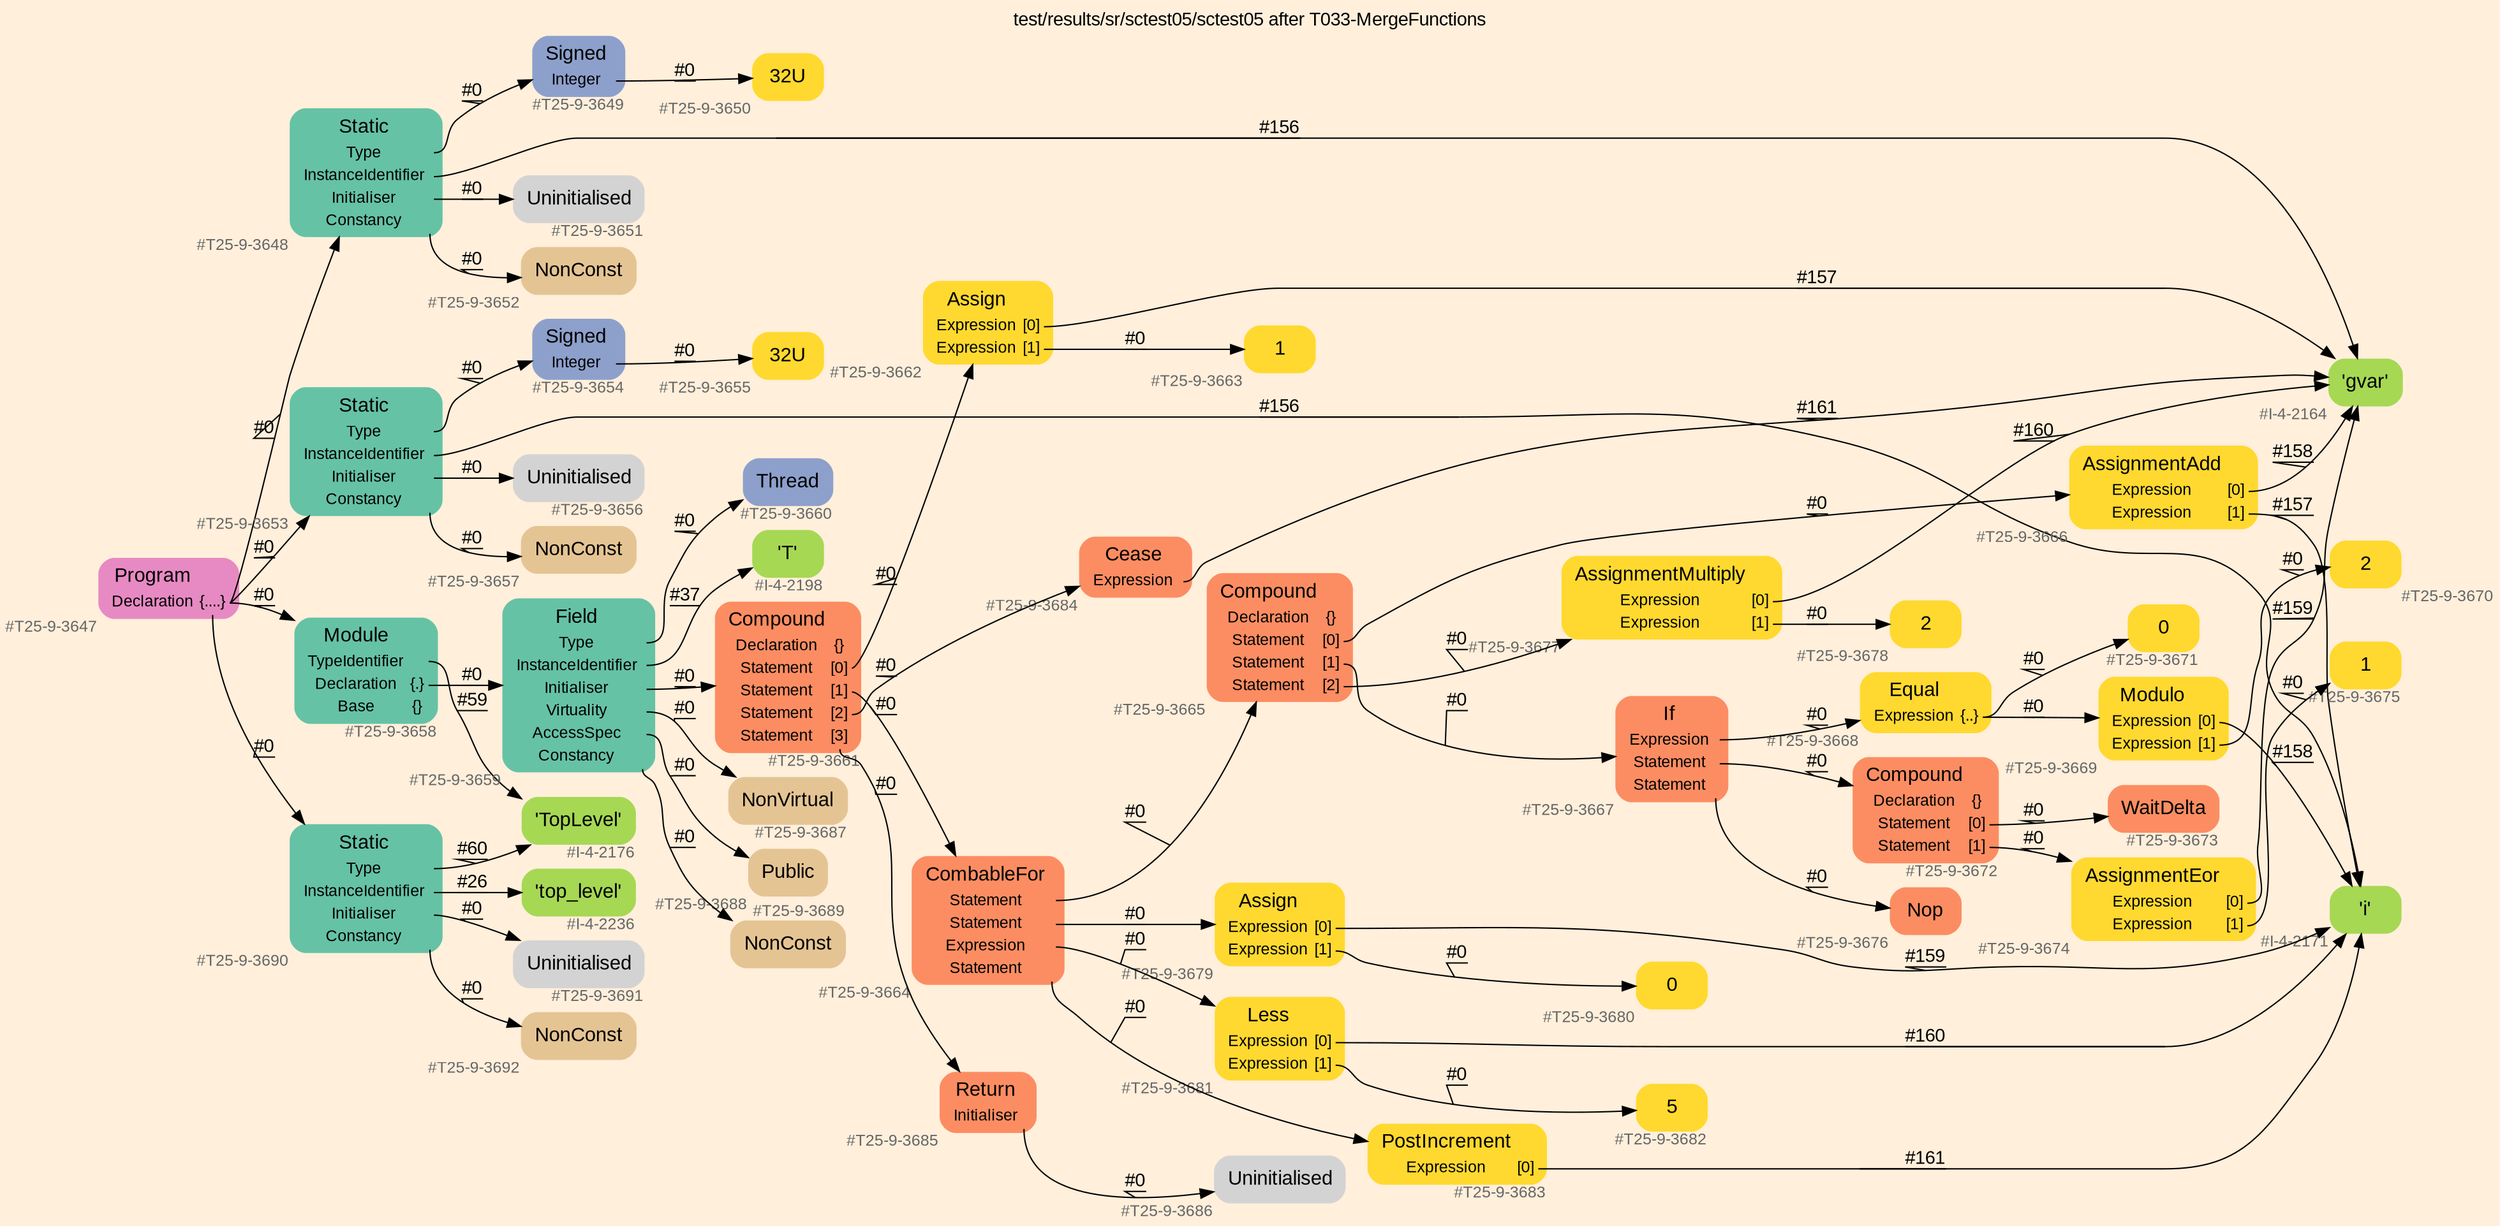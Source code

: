 digraph "test/results/sr/sctest05/sctest05 after T033-MergeFunctions" {
label = "test/results/sr/sctest05/sctest05 after T033-MergeFunctions"
labelloc = t
graph [
    rankdir = "LR"
    ranksep = 0.3
    bgcolor = antiquewhite1
    color = black
    fontcolor = black
    fontname = "Arial"
];
node [
    fontname = "Arial"
];
edge [
    fontname = "Arial"
];

// -------------------- node figure --------------------
// -------- block #T25-9-3647 ----------
"#T25-9-3647" [
    fillcolor = "/set28/4"
    xlabel = "#T25-9-3647"
    fontsize = "12"
    fontcolor = grey40
    shape = "plaintext"
    label = <<TABLE BORDER="0" CELLBORDER="0" CELLSPACING="0">
     <TR><TD><FONT COLOR="black" POINT-SIZE="15">Program</FONT></TD></TR>
     <TR><TD><FONT COLOR="black" POINT-SIZE="12">Declaration</FONT></TD><TD PORT="port0"><FONT COLOR="black" POINT-SIZE="12">{....}</FONT></TD></TR>
    </TABLE>>
    style = "rounded,filled"
];

// -------- block #T25-9-3648 ----------
"#T25-9-3648" [
    fillcolor = "/set28/1"
    xlabel = "#T25-9-3648"
    fontsize = "12"
    fontcolor = grey40
    shape = "plaintext"
    label = <<TABLE BORDER="0" CELLBORDER="0" CELLSPACING="0">
     <TR><TD><FONT COLOR="black" POINT-SIZE="15">Static</FONT></TD></TR>
     <TR><TD><FONT COLOR="black" POINT-SIZE="12">Type</FONT></TD><TD PORT="port0"></TD></TR>
     <TR><TD><FONT COLOR="black" POINT-SIZE="12">InstanceIdentifier</FONT></TD><TD PORT="port1"></TD></TR>
     <TR><TD><FONT COLOR="black" POINT-SIZE="12">Initialiser</FONT></TD><TD PORT="port2"></TD></TR>
     <TR><TD><FONT COLOR="black" POINT-SIZE="12">Constancy</FONT></TD><TD PORT="port3"></TD></TR>
    </TABLE>>
    style = "rounded,filled"
];

// -------- block #T25-9-3649 ----------
"#T25-9-3649" [
    fillcolor = "/set28/3"
    xlabel = "#T25-9-3649"
    fontsize = "12"
    fontcolor = grey40
    shape = "plaintext"
    label = <<TABLE BORDER="0" CELLBORDER="0" CELLSPACING="0">
     <TR><TD><FONT COLOR="black" POINT-SIZE="15">Signed</FONT></TD></TR>
     <TR><TD><FONT COLOR="black" POINT-SIZE="12">Integer</FONT></TD><TD PORT="port0"></TD></TR>
    </TABLE>>
    style = "rounded,filled"
];

// -------- block #T25-9-3650 ----------
"#T25-9-3650" [
    fillcolor = "/set28/6"
    xlabel = "#T25-9-3650"
    fontsize = "12"
    fontcolor = grey40
    shape = "plaintext"
    label = <<TABLE BORDER="0" CELLBORDER="0" CELLSPACING="0">
     <TR><TD><FONT COLOR="black" POINT-SIZE="15">32U</FONT></TD></TR>
    </TABLE>>
    style = "rounded,filled"
];

// -------- block #I-4-2164 ----------
"#I-4-2164" [
    fillcolor = "/set28/5"
    xlabel = "#I-4-2164"
    fontsize = "12"
    fontcolor = grey40
    shape = "plaintext"
    label = <<TABLE BORDER="0" CELLBORDER="0" CELLSPACING="0">
     <TR><TD><FONT COLOR="black" POINT-SIZE="15">'gvar'</FONT></TD></TR>
    </TABLE>>
    style = "rounded,filled"
];

// -------- block #T25-9-3651 ----------
"#T25-9-3651" [
    xlabel = "#T25-9-3651"
    fontsize = "12"
    fontcolor = grey40
    shape = "plaintext"
    label = <<TABLE BORDER="0" CELLBORDER="0" CELLSPACING="0">
     <TR><TD><FONT COLOR="black" POINT-SIZE="15">Uninitialised</FONT></TD></TR>
    </TABLE>>
    style = "rounded,filled"
];

// -------- block #T25-9-3652 ----------
"#T25-9-3652" [
    fillcolor = "/set28/7"
    xlabel = "#T25-9-3652"
    fontsize = "12"
    fontcolor = grey40
    shape = "plaintext"
    label = <<TABLE BORDER="0" CELLBORDER="0" CELLSPACING="0">
     <TR><TD><FONT COLOR="black" POINT-SIZE="15">NonConst</FONT></TD></TR>
    </TABLE>>
    style = "rounded,filled"
];

// -------- block #T25-9-3653 ----------
"#T25-9-3653" [
    fillcolor = "/set28/1"
    xlabel = "#T25-9-3653"
    fontsize = "12"
    fontcolor = grey40
    shape = "plaintext"
    label = <<TABLE BORDER="0" CELLBORDER="0" CELLSPACING="0">
     <TR><TD><FONT COLOR="black" POINT-SIZE="15">Static</FONT></TD></TR>
     <TR><TD><FONT COLOR="black" POINT-SIZE="12">Type</FONT></TD><TD PORT="port0"></TD></TR>
     <TR><TD><FONT COLOR="black" POINT-SIZE="12">InstanceIdentifier</FONT></TD><TD PORT="port1"></TD></TR>
     <TR><TD><FONT COLOR="black" POINT-SIZE="12">Initialiser</FONT></TD><TD PORT="port2"></TD></TR>
     <TR><TD><FONT COLOR="black" POINT-SIZE="12">Constancy</FONT></TD><TD PORT="port3"></TD></TR>
    </TABLE>>
    style = "rounded,filled"
];

// -------- block #T25-9-3654 ----------
"#T25-9-3654" [
    fillcolor = "/set28/3"
    xlabel = "#T25-9-3654"
    fontsize = "12"
    fontcolor = grey40
    shape = "plaintext"
    label = <<TABLE BORDER="0" CELLBORDER="0" CELLSPACING="0">
     <TR><TD><FONT COLOR="black" POINT-SIZE="15">Signed</FONT></TD></TR>
     <TR><TD><FONT COLOR="black" POINT-SIZE="12">Integer</FONT></TD><TD PORT="port0"></TD></TR>
    </TABLE>>
    style = "rounded,filled"
];

// -------- block #T25-9-3655 ----------
"#T25-9-3655" [
    fillcolor = "/set28/6"
    xlabel = "#T25-9-3655"
    fontsize = "12"
    fontcolor = grey40
    shape = "plaintext"
    label = <<TABLE BORDER="0" CELLBORDER="0" CELLSPACING="0">
     <TR><TD><FONT COLOR="black" POINT-SIZE="15">32U</FONT></TD></TR>
    </TABLE>>
    style = "rounded,filled"
];

// -------- block #I-4-2171 ----------
"#I-4-2171" [
    fillcolor = "/set28/5"
    xlabel = "#I-4-2171"
    fontsize = "12"
    fontcolor = grey40
    shape = "plaintext"
    label = <<TABLE BORDER="0" CELLBORDER="0" CELLSPACING="0">
     <TR><TD><FONT COLOR="black" POINT-SIZE="15">'i'</FONT></TD></TR>
    </TABLE>>
    style = "rounded,filled"
];

// -------- block #T25-9-3656 ----------
"#T25-9-3656" [
    xlabel = "#T25-9-3656"
    fontsize = "12"
    fontcolor = grey40
    shape = "plaintext"
    label = <<TABLE BORDER="0" CELLBORDER="0" CELLSPACING="0">
     <TR><TD><FONT COLOR="black" POINT-SIZE="15">Uninitialised</FONT></TD></TR>
    </TABLE>>
    style = "rounded,filled"
];

// -------- block #T25-9-3657 ----------
"#T25-9-3657" [
    fillcolor = "/set28/7"
    xlabel = "#T25-9-3657"
    fontsize = "12"
    fontcolor = grey40
    shape = "plaintext"
    label = <<TABLE BORDER="0" CELLBORDER="0" CELLSPACING="0">
     <TR><TD><FONT COLOR="black" POINT-SIZE="15">NonConst</FONT></TD></TR>
    </TABLE>>
    style = "rounded,filled"
];

// -------- block #T25-9-3658 ----------
"#T25-9-3658" [
    fillcolor = "/set28/1"
    xlabel = "#T25-9-3658"
    fontsize = "12"
    fontcolor = grey40
    shape = "plaintext"
    label = <<TABLE BORDER="0" CELLBORDER="0" CELLSPACING="0">
     <TR><TD><FONT COLOR="black" POINT-SIZE="15">Module</FONT></TD></TR>
     <TR><TD><FONT COLOR="black" POINT-SIZE="12">TypeIdentifier</FONT></TD><TD PORT="port0"></TD></TR>
     <TR><TD><FONT COLOR="black" POINT-SIZE="12">Declaration</FONT></TD><TD PORT="port1"><FONT COLOR="black" POINT-SIZE="12">{.}</FONT></TD></TR>
     <TR><TD><FONT COLOR="black" POINT-SIZE="12">Base</FONT></TD><TD PORT="port2"><FONT COLOR="black" POINT-SIZE="12">{}</FONT></TD></TR>
    </TABLE>>
    style = "rounded,filled"
];

// -------- block #I-4-2176 ----------
"#I-4-2176" [
    fillcolor = "/set28/5"
    xlabel = "#I-4-2176"
    fontsize = "12"
    fontcolor = grey40
    shape = "plaintext"
    label = <<TABLE BORDER="0" CELLBORDER="0" CELLSPACING="0">
     <TR><TD><FONT COLOR="black" POINT-SIZE="15">'TopLevel'</FONT></TD></TR>
    </TABLE>>
    style = "rounded,filled"
];

// -------- block #T25-9-3659 ----------
"#T25-9-3659" [
    fillcolor = "/set28/1"
    xlabel = "#T25-9-3659"
    fontsize = "12"
    fontcolor = grey40
    shape = "plaintext"
    label = <<TABLE BORDER="0" CELLBORDER="0" CELLSPACING="0">
     <TR><TD><FONT COLOR="black" POINT-SIZE="15">Field</FONT></TD></TR>
     <TR><TD><FONT COLOR="black" POINT-SIZE="12">Type</FONT></TD><TD PORT="port0"></TD></TR>
     <TR><TD><FONT COLOR="black" POINT-SIZE="12">InstanceIdentifier</FONT></TD><TD PORT="port1"></TD></TR>
     <TR><TD><FONT COLOR="black" POINT-SIZE="12">Initialiser</FONT></TD><TD PORT="port2"></TD></TR>
     <TR><TD><FONT COLOR="black" POINT-SIZE="12">Virtuality</FONT></TD><TD PORT="port3"></TD></TR>
     <TR><TD><FONT COLOR="black" POINT-SIZE="12">AccessSpec</FONT></TD><TD PORT="port4"></TD></TR>
     <TR><TD><FONT COLOR="black" POINT-SIZE="12">Constancy</FONT></TD><TD PORT="port5"></TD></TR>
    </TABLE>>
    style = "rounded,filled"
];

// -------- block #T25-9-3660 ----------
"#T25-9-3660" [
    fillcolor = "/set28/3"
    xlabel = "#T25-9-3660"
    fontsize = "12"
    fontcolor = grey40
    shape = "plaintext"
    label = <<TABLE BORDER="0" CELLBORDER="0" CELLSPACING="0">
     <TR><TD><FONT COLOR="black" POINT-SIZE="15">Thread</FONT></TD></TR>
    </TABLE>>
    style = "rounded,filled"
];

// -------- block #I-4-2198 ----------
"#I-4-2198" [
    fillcolor = "/set28/5"
    xlabel = "#I-4-2198"
    fontsize = "12"
    fontcolor = grey40
    shape = "plaintext"
    label = <<TABLE BORDER="0" CELLBORDER="0" CELLSPACING="0">
     <TR><TD><FONT COLOR="black" POINT-SIZE="15">'T'</FONT></TD></TR>
    </TABLE>>
    style = "rounded,filled"
];

// -------- block #T25-9-3661 ----------
"#T25-9-3661" [
    fillcolor = "/set28/2"
    xlabel = "#T25-9-3661"
    fontsize = "12"
    fontcolor = grey40
    shape = "plaintext"
    label = <<TABLE BORDER="0" CELLBORDER="0" CELLSPACING="0">
     <TR><TD><FONT COLOR="black" POINT-SIZE="15">Compound</FONT></TD></TR>
     <TR><TD><FONT COLOR="black" POINT-SIZE="12">Declaration</FONT></TD><TD PORT="port0"><FONT COLOR="black" POINT-SIZE="12">{}</FONT></TD></TR>
     <TR><TD><FONT COLOR="black" POINT-SIZE="12">Statement</FONT></TD><TD PORT="port1"><FONT COLOR="black" POINT-SIZE="12">[0]</FONT></TD></TR>
     <TR><TD><FONT COLOR="black" POINT-SIZE="12">Statement</FONT></TD><TD PORT="port2"><FONT COLOR="black" POINT-SIZE="12">[1]</FONT></TD></TR>
     <TR><TD><FONT COLOR="black" POINT-SIZE="12">Statement</FONT></TD><TD PORT="port3"><FONT COLOR="black" POINT-SIZE="12">[2]</FONT></TD></TR>
     <TR><TD><FONT COLOR="black" POINT-SIZE="12">Statement</FONT></TD><TD PORT="port4"><FONT COLOR="black" POINT-SIZE="12">[3]</FONT></TD></TR>
    </TABLE>>
    style = "rounded,filled"
];

// -------- block #T25-9-3662 ----------
"#T25-9-3662" [
    fillcolor = "/set28/6"
    xlabel = "#T25-9-3662"
    fontsize = "12"
    fontcolor = grey40
    shape = "plaintext"
    label = <<TABLE BORDER="0" CELLBORDER="0" CELLSPACING="0">
     <TR><TD><FONT COLOR="black" POINT-SIZE="15">Assign</FONT></TD></TR>
     <TR><TD><FONT COLOR="black" POINT-SIZE="12">Expression</FONT></TD><TD PORT="port0"><FONT COLOR="black" POINT-SIZE="12">[0]</FONT></TD></TR>
     <TR><TD><FONT COLOR="black" POINT-SIZE="12">Expression</FONT></TD><TD PORT="port1"><FONT COLOR="black" POINT-SIZE="12">[1]</FONT></TD></TR>
    </TABLE>>
    style = "rounded,filled"
];

// -------- block #T25-9-3663 ----------
"#T25-9-3663" [
    fillcolor = "/set28/6"
    xlabel = "#T25-9-3663"
    fontsize = "12"
    fontcolor = grey40
    shape = "plaintext"
    label = <<TABLE BORDER="0" CELLBORDER="0" CELLSPACING="0">
     <TR><TD><FONT COLOR="black" POINT-SIZE="15">1</FONT></TD></TR>
    </TABLE>>
    style = "rounded,filled"
];

// -------- block #T25-9-3664 ----------
"#T25-9-3664" [
    fillcolor = "/set28/2"
    xlabel = "#T25-9-3664"
    fontsize = "12"
    fontcolor = grey40
    shape = "plaintext"
    label = <<TABLE BORDER="0" CELLBORDER="0" CELLSPACING="0">
     <TR><TD><FONT COLOR="black" POINT-SIZE="15">CombableFor</FONT></TD></TR>
     <TR><TD><FONT COLOR="black" POINT-SIZE="12">Statement</FONT></TD><TD PORT="port0"></TD></TR>
     <TR><TD><FONT COLOR="black" POINT-SIZE="12">Statement</FONT></TD><TD PORT="port1"></TD></TR>
     <TR><TD><FONT COLOR="black" POINT-SIZE="12">Expression</FONT></TD><TD PORT="port2"></TD></TR>
     <TR><TD><FONT COLOR="black" POINT-SIZE="12">Statement</FONT></TD><TD PORT="port3"></TD></TR>
    </TABLE>>
    style = "rounded,filled"
];

// -------- block #T25-9-3665 ----------
"#T25-9-3665" [
    fillcolor = "/set28/2"
    xlabel = "#T25-9-3665"
    fontsize = "12"
    fontcolor = grey40
    shape = "plaintext"
    label = <<TABLE BORDER="0" CELLBORDER="0" CELLSPACING="0">
     <TR><TD><FONT COLOR="black" POINT-SIZE="15">Compound</FONT></TD></TR>
     <TR><TD><FONT COLOR="black" POINT-SIZE="12">Declaration</FONT></TD><TD PORT="port0"><FONT COLOR="black" POINT-SIZE="12">{}</FONT></TD></TR>
     <TR><TD><FONT COLOR="black" POINT-SIZE="12">Statement</FONT></TD><TD PORT="port1"><FONT COLOR="black" POINT-SIZE="12">[0]</FONT></TD></TR>
     <TR><TD><FONT COLOR="black" POINT-SIZE="12">Statement</FONT></TD><TD PORT="port2"><FONT COLOR="black" POINT-SIZE="12">[1]</FONT></TD></TR>
     <TR><TD><FONT COLOR="black" POINT-SIZE="12">Statement</FONT></TD><TD PORT="port3"><FONT COLOR="black" POINT-SIZE="12">[2]</FONT></TD></TR>
    </TABLE>>
    style = "rounded,filled"
];

// -------- block #T25-9-3666 ----------
"#T25-9-3666" [
    fillcolor = "/set28/6"
    xlabel = "#T25-9-3666"
    fontsize = "12"
    fontcolor = grey40
    shape = "plaintext"
    label = <<TABLE BORDER="0" CELLBORDER="0" CELLSPACING="0">
     <TR><TD><FONT COLOR="black" POINT-SIZE="15">AssignmentAdd</FONT></TD></TR>
     <TR><TD><FONT COLOR="black" POINT-SIZE="12">Expression</FONT></TD><TD PORT="port0"><FONT COLOR="black" POINT-SIZE="12">[0]</FONT></TD></TR>
     <TR><TD><FONT COLOR="black" POINT-SIZE="12">Expression</FONT></TD><TD PORT="port1"><FONT COLOR="black" POINT-SIZE="12">[1]</FONT></TD></TR>
    </TABLE>>
    style = "rounded,filled"
];

// -------- block #T25-9-3667 ----------
"#T25-9-3667" [
    fillcolor = "/set28/2"
    xlabel = "#T25-9-3667"
    fontsize = "12"
    fontcolor = grey40
    shape = "plaintext"
    label = <<TABLE BORDER="0" CELLBORDER="0" CELLSPACING="0">
     <TR><TD><FONT COLOR="black" POINT-SIZE="15">If</FONT></TD></TR>
     <TR><TD><FONT COLOR="black" POINT-SIZE="12">Expression</FONT></TD><TD PORT="port0"></TD></TR>
     <TR><TD><FONT COLOR="black" POINT-SIZE="12">Statement</FONT></TD><TD PORT="port1"></TD></TR>
     <TR><TD><FONT COLOR="black" POINT-SIZE="12">Statement</FONT></TD><TD PORT="port2"></TD></TR>
    </TABLE>>
    style = "rounded,filled"
];

// -------- block #T25-9-3668 ----------
"#T25-9-3668" [
    fillcolor = "/set28/6"
    xlabel = "#T25-9-3668"
    fontsize = "12"
    fontcolor = grey40
    shape = "plaintext"
    label = <<TABLE BORDER="0" CELLBORDER="0" CELLSPACING="0">
     <TR><TD><FONT COLOR="black" POINT-SIZE="15">Equal</FONT></TD></TR>
     <TR><TD><FONT COLOR="black" POINT-SIZE="12">Expression</FONT></TD><TD PORT="port0"><FONT COLOR="black" POINT-SIZE="12">{..}</FONT></TD></TR>
    </TABLE>>
    style = "rounded,filled"
];

// -------- block #T25-9-3669 ----------
"#T25-9-3669" [
    fillcolor = "/set28/6"
    xlabel = "#T25-9-3669"
    fontsize = "12"
    fontcolor = grey40
    shape = "plaintext"
    label = <<TABLE BORDER="0" CELLBORDER="0" CELLSPACING="0">
     <TR><TD><FONT COLOR="black" POINT-SIZE="15">Modulo</FONT></TD></TR>
     <TR><TD><FONT COLOR="black" POINT-SIZE="12">Expression</FONT></TD><TD PORT="port0"><FONT COLOR="black" POINT-SIZE="12">[0]</FONT></TD></TR>
     <TR><TD><FONT COLOR="black" POINT-SIZE="12">Expression</FONT></TD><TD PORT="port1"><FONT COLOR="black" POINT-SIZE="12">[1]</FONT></TD></TR>
    </TABLE>>
    style = "rounded,filled"
];

// -------- block #T25-9-3670 ----------
"#T25-9-3670" [
    fillcolor = "/set28/6"
    xlabel = "#T25-9-3670"
    fontsize = "12"
    fontcolor = grey40
    shape = "plaintext"
    label = <<TABLE BORDER="0" CELLBORDER="0" CELLSPACING="0">
     <TR><TD><FONT COLOR="black" POINT-SIZE="15">2</FONT></TD></TR>
    </TABLE>>
    style = "rounded,filled"
];

// -------- block #T25-9-3671 ----------
"#T25-9-3671" [
    fillcolor = "/set28/6"
    xlabel = "#T25-9-3671"
    fontsize = "12"
    fontcolor = grey40
    shape = "plaintext"
    label = <<TABLE BORDER="0" CELLBORDER="0" CELLSPACING="0">
     <TR><TD><FONT COLOR="black" POINT-SIZE="15">0</FONT></TD></TR>
    </TABLE>>
    style = "rounded,filled"
];

// -------- block #T25-9-3672 ----------
"#T25-9-3672" [
    fillcolor = "/set28/2"
    xlabel = "#T25-9-3672"
    fontsize = "12"
    fontcolor = grey40
    shape = "plaintext"
    label = <<TABLE BORDER="0" CELLBORDER="0" CELLSPACING="0">
     <TR><TD><FONT COLOR="black" POINT-SIZE="15">Compound</FONT></TD></TR>
     <TR><TD><FONT COLOR="black" POINT-SIZE="12">Declaration</FONT></TD><TD PORT="port0"><FONT COLOR="black" POINT-SIZE="12">{}</FONT></TD></TR>
     <TR><TD><FONT COLOR="black" POINT-SIZE="12">Statement</FONT></TD><TD PORT="port1"><FONT COLOR="black" POINT-SIZE="12">[0]</FONT></TD></TR>
     <TR><TD><FONT COLOR="black" POINT-SIZE="12">Statement</FONT></TD><TD PORT="port2"><FONT COLOR="black" POINT-SIZE="12">[1]</FONT></TD></TR>
    </TABLE>>
    style = "rounded,filled"
];

// -------- block #T25-9-3673 ----------
"#T25-9-3673" [
    fillcolor = "/set28/2"
    xlabel = "#T25-9-3673"
    fontsize = "12"
    fontcolor = grey40
    shape = "plaintext"
    label = <<TABLE BORDER="0" CELLBORDER="0" CELLSPACING="0">
     <TR><TD><FONT COLOR="black" POINT-SIZE="15">WaitDelta</FONT></TD></TR>
    </TABLE>>
    style = "rounded,filled"
];

// -------- block #T25-9-3674 ----------
"#T25-9-3674" [
    fillcolor = "/set28/6"
    xlabel = "#T25-9-3674"
    fontsize = "12"
    fontcolor = grey40
    shape = "plaintext"
    label = <<TABLE BORDER="0" CELLBORDER="0" CELLSPACING="0">
     <TR><TD><FONT COLOR="black" POINT-SIZE="15">AssignmentEor</FONT></TD></TR>
     <TR><TD><FONT COLOR="black" POINT-SIZE="12">Expression</FONT></TD><TD PORT="port0"><FONT COLOR="black" POINT-SIZE="12">[0]</FONT></TD></TR>
     <TR><TD><FONT COLOR="black" POINT-SIZE="12">Expression</FONT></TD><TD PORT="port1"><FONT COLOR="black" POINT-SIZE="12">[1]</FONT></TD></TR>
    </TABLE>>
    style = "rounded,filled"
];

// -------- block #T25-9-3675 ----------
"#T25-9-3675" [
    fillcolor = "/set28/6"
    xlabel = "#T25-9-3675"
    fontsize = "12"
    fontcolor = grey40
    shape = "plaintext"
    label = <<TABLE BORDER="0" CELLBORDER="0" CELLSPACING="0">
     <TR><TD><FONT COLOR="black" POINT-SIZE="15">1</FONT></TD></TR>
    </TABLE>>
    style = "rounded,filled"
];

// -------- block #T25-9-3676 ----------
"#T25-9-3676" [
    fillcolor = "/set28/2"
    xlabel = "#T25-9-3676"
    fontsize = "12"
    fontcolor = grey40
    shape = "plaintext"
    label = <<TABLE BORDER="0" CELLBORDER="0" CELLSPACING="0">
     <TR><TD><FONT COLOR="black" POINT-SIZE="15">Nop</FONT></TD></TR>
    </TABLE>>
    style = "rounded,filled"
];

// -------- block #T25-9-3677 ----------
"#T25-9-3677" [
    fillcolor = "/set28/6"
    xlabel = "#T25-9-3677"
    fontsize = "12"
    fontcolor = grey40
    shape = "plaintext"
    label = <<TABLE BORDER="0" CELLBORDER="0" CELLSPACING="0">
     <TR><TD><FONT COLOR="black" POINT-SIZE="15">AssignmentMultiply</FONT></TD></TR>
     <TR><TD><FONT COLOR="black" POINT-SIZE="12">Expression</FONT></TD><TD PORT="port0"><FONT COLOR="black" POINT-SIZE="12">[0]</FONT></TD></TR>
     <TR><TD><FONT COLOR="black" POINT-SIZE="12">Expression</FONT></TD><TD PORT="port1"><FONT COLOR="black" POINT-SIZE="12">[1]</FONT></TD></TR>
    </TABLE>>
    style = "rounded,filled"
];

// -------- block #T25-9-3678 ----------
"#T25-9-3678" [
    fillcolor = "/set28/6"
    xlabel = "#T25-9-3678"
    fontsize = "12"
    fontcolor = grey40
    shape = "plaintext"
    label = <<TABLE BORDER="0" CELLBORDER="0" CELLSPACING="0">
     <TR><TD><FONT COLOR="black" POINT-SIZE="15">2</FONT></TD></TR>
    </TABLE>>
    style = "rounded,filled"
];

// -------- block #T25-9-3679 ----------
"#T25-9-3679" [
    fillcolor = "/set28/6"
    xlabel = "#T25-9-3679"
    fontsize = "12"
    fontcolor = grey40
    shape = "plaintext"
    label = <<TABLE BORDER="0" CELLBORDER="0" CELLSPACING="0">
     <TR><TD><FONT COLOR="black" POINT-SIZE="15">Assign</FONT></TD></TR>
     <TR><TD><FONT COLOR="black" POINT-SIZE="12">Expression</FONT></TD><TD PORT="port0"><FONT COLOR="black" POINT-SIZE="12">[0]</FONT></TD></TR>
     <TR><TD><FONT COLOR="black" POINT-SIZE="12">Expression</FONT></TD><TD PORT="port1"><FONT COLOR="black" POINT-SIZE="12">[1]</FONT></TD></TR>
    </TABLE>>
    style = "rounded,filled"
];

// -------- block #T25-9-3680 ----------
"#T25-9-3680" [
    fillcolor = "/set28/6"
    xlabel = "#T25-9-3680"
    fontsize = "12"
    fontcolor = grey40
    shape = "plaintext"
    label = <<TABLE BORDER="0" CELLBORDER="0" CELLSPACING="0">
     <TR><TD><FONT COLOR="black" POINT-SIZE="15">0</FONT></TD></TR>
    </TABLE>>
    style = "rounded,filled"
];

// -------- block #T25-9-3681 ----------
"#T25-9-3681" [
    fillcolor = "/set28/6"
    xlabel = "#T25-9-3681"
    fontsize = "12"
    fontcolor = grey40
    shape = "plaintext"
    label = <<TABLE BORDER="0" CELLBORDER="0" CELLSPACING="0">
     <TR><TD><FONT COLOR="black" POINT-SIZE="15">Less</FONT></TD></TR>
     <TR><TD><FONT COLOR="black" POINT-SIZE="12">Expression</FONT></TD><TD PORT="port0"><FONT COLOR="black" POINT-SIZE="12">[0]</FONT></TD></TR>
     <TR><TD><FONT COLOR="black" POINT-SIZE="12">Expression</FONT></TD><TD PORT="port1"><FONT COLOR="black" POINT-SIZE="12">[1]</FONT></TD></TR>
    </TABLE>>
    style = "rounded,filled"
];

// -------- block #T25-9-3682 ----------
"#T25-9-3682" [
    fillcolor = "/set28/6"
    xlabel = "#T25-9-3682"
    fontsize = "12"
    fontcolor = grey40
    shape = "plaintext"
    label = <<TABLE BORDER="0" CELLBORDER="0" CELLSPACING="0">
     <TR><TD><FONT COLOR="black" POINT-SIZE="15">5</FONT></TD></TR>
    </TABLE>>
    style = "rounded,filled"
];

// -------- block #T25-9-3683 ----------
"#T25-9-3683" [
    fillcolor = "/set28/6"
    xlabel = "#T25-9-3683"
    fontsize = "12"
    fontcolor = grey40
    shape = "plaintext"
    label = <<TABLE BORDER="0" CELLBORDER="0" CELLSPACING="0">
     <TR><TD><FONT COLOR="black" POINT-SIZE="15">PostIncrement</FONT></TD></TR>
     <TR><TD><FONT COLOR="black" POINT-SIZE="12">Expression</FONT></TD><TD PORT="port0"><FONT COLOR="black" POINT-SIZE="12">[0]</FONT></TD></TR>
    </TABLE>>
    style = "rounded,filled"
];

// -------- block #T25-9-3684 ----------
"#T25-9-3684" [
    fillcolor = "/set28/2"
    xlabel = "#T25-9-3684"
    fontsize = "12"
    fontcolor = grey40
    shape = "plaintext"
    label = <<TABLE BORDER="0" CELLBORDER="0" CELLSPACING="0">
     <TR><TD><FONT COLOR="black" POINT-SIZE="15">Cease</FONT></TD></TR>
     <TR><TD><FONT COLOR="black" POINT-SIZE="12">Expression</FONT></TD><TD PORT="port0"></TD></TR>
    </TABLE>>
    style = "rounded,filled"
];

// -------- block #T25-9-3685 ----------
"#T25-9-3685" [
    fillcolor = "/set28/2"
    xlabel = "#T25-9-3685"
    fontsize = "12"
    fontcolor = grey40
    shape = "plaintext"
    label = <<TABLE BORDER="0" CELLBORDER="0" CELLSPACING="0">
     <TR><TD><FONT COLOR="black" POINT-SIZE="15">Return</FONT></TD></TR>
     <TR><TD><FONT COLOR="black" POINT-SIZE="12">Initialiser</FONT></TD><TD PORT="port0"></TD></TR>
    </TABLE>>
    style = "rounded,filled"
];

// -------- block #T25-9-3686 ----------
"#T25-9-3686" [
    xlabel = "#T25-9-3686"
    fontsize = "12"
    fontcolor = grey40
    shape = "plaintext"
    label = <<TABLE BORDER="0" CELLBORDER="0" CELLSPACING="0">
     <TR><TD><FONT COLOR="black" POINT-SIZE="15">Uninitialised</FONT></TD></TR>
    </TABLE>>
    style = "rounded,filled"
];

// -------- block #T25-9-3687 ----------
"#T25-9-3687" [
    fillcolor = "/set28/7"
    xlabel = "#T25-9-3687"
    fontsize = "12"
    fontcolor = grey40
    shape = "plaintext"
    label = <<TABLE BORDER="0" CELLBORDER="0" CELLSPACING="0">
     <TR><TD><FONT COLOR="black" POINT-SIZE="15">NonVirtual</FONT></TD></TR>
    </TABLE>>
    style = "rounded,filled"
];

// -------- block #T25-9-3688 ----------
"#T25-9-3688" [
    fillcolor = "/set28/7"
    xlabel = "#T25-9-3688"
    fontsize = "12"
    fontcolor = grey40
    shape = "plaintext"
    label = <<TABLE BORDER="0" CELLBORDER="0" CELLSPACING="0">
     <TR><TD><FONT COLOR="black" POINT-SIZE="15">Public</FONT></TD></TR>
    </TABLE>>
    style = "rounded,filled"
];

// -------- block #T25-9-3689 ----------
"#T25-9-3689" [
    fillcolor = "/set28/7"
    xlabel = "#T25-9-3689"
    fontsize = "12"
    fontcolor = grey40
    shape = "plaintext"
    label = <<TABLE BORDER="0" CELLBORDER="0" CELLSPACING="0">
     <TR><TD><FONT COLOR="black" POINT-SIZE="15">NonConst</FONT></TD></TR>
    </TABLE>>
    style = "rounded,filled"
];

// -------- block #T25-9-3690 ----------
"#T25-9-3690" [
    fillcolor = "/set28/1"
    xlabel = "#T25-9-3690"
    fontsize = "12"
    fontcolor = grey40
    shape = "plaintext"
    label = <<TABLE BORDER="0" CELLBORDER="0" CELLSPACING="0">
     <TR><TD><FONT COLOR="black" POINT-SIZE="15">Static</FONT></TD></TR>
     <TR><TD><FONT COLOR="black" POINT-SIZE="12">Type</FONT></TD><TD PORT="port0"></TD></TR>
     <TR><TD><FONT COLOR="black" POINT-SIZE="12">InstanceIdentifier</FONT></TD><TD PORT="port1"></TD></TR>
     <TR><TD><FONT COLOR="black" POINT-SIZE="12">Initialiser</FONT></TD><TD PORT="port2"></TD></TR>
     <TR><TD><FONT COLOR="black" POINT-SIZE="12">Constancy</FONT></TD><TD PORT="port3"></TD></TR>
    </TABLE>>
    style = "rounded,filled"
];

// -------- block #I-4-2236 ----------
"#I-4-2236" [
    fillcolor = "/set28/5"
    xlabel = "#I-4-2236"
    fontsize = "12"
    fontcolor = grey40
    shape = "plaintext"
    label = <<TABLE BORDER="0" CELLBORDER="0" CELLSPACING="0">
     <TR><TD><FONT COLOR="black" POINT-SIZE="15">'top_level'</FONT></TD></TR>
    </TABLE>>
    style = "rounded,filled"
];

// -------- block #T25-9-3691 ----------
"#T25-9-3691" [
    xlabel = "#T25-9-3691"
    fontsize = "12"
    fontcolor = grey40
    shape = "plaintext"
    label = <<TABLE BORDER="0" CELLBORDER="0" CELLSPACING="0">
     <TR><TD><FONT COLOR="black" POINT-SIZE="15">Uninitialised</FONT></TD></TR>
    </TABLE>>
    style = "rounded,filled"
];

// -------- block #T25-9-3692 ----------
"#T25-9-3692" [
    fillcolor = "/set28/7"
    xlabel = "#T25-9-3692"
    fontsize = "12"
    fontcolor = grey40
    shape = "plaintext"
    label = <<TABLE BORDER="0" CELLBORDER="0" CELLSPACING="0">
     <TR><TD><FONT COLOR="black" POINT-SIZE="15">NonConst</FONT></TD></TR>
    </TABLE>>
    style = "rounded,filled"
];

"#T25-9-3647":port0 -> "#T25-9-3648" [
    label = "#0"
    decorate = true
    color = black
    fontcolor = black
];

"#T25-9-3647":port0 -> "#T25-9-3653" [
    label = "#0"
    decorate = true
    color = black
    fontcolor = black
];

"#T25-9-3647":port0 -> "#T25-9-3658" [
    label = "#0"
    decorate = true
    color = black
    fontcolor = black
];

"#T25-9-3647":port0 -> "#T25-9-3690" [
    label = "#0"
    decorate = true
    color = black
    fontcolor = black
];

"#T25-9-3648":port0 -> "#T25-9-3649" [
    label = "#0"
    decorate = true
    color = black
    fontcolor = black
];

"#T25-9-3648":port1 -> "#I-4-2164" [
    label = "#156"
    decorate = true
    color = black
    fontcolor = black
];

"#T25-9-3648":port2 -> "#T25-9-3651" [
    label = "#0"
    decorate = true
    color = black
    fontcolor = black
];

"#T25-9-3648":port3 -> "#T25-9-3652" [
    label = "#0"
    decorate = true
    color = black
    fontcolor = black
];

"#T25-9-3649":port0 -> "#T25-9-3650" [
    label = "#0"
    decorate = true
    color = black
    fontcolor = black
];

"#T25-9-3653":port0 -> "#T25-9-3654" [
    label = "#0"
    decorate = true
    color = black
    fontcolor = black
];

"#T25-9-3653":port1 -> "#I-4-2171" [
    label = "#156"
    decorate = true
    color = black
    fontcolor = black
];

"#T25-9-3653":port2 -> "#T25-9-3656" [
    label = "#0"
    decorate = true
    color = black
    fontcolor = black
];

"#T25-9-3653":port3 -> "#T25-9-3657" [
    label = "#0"
    decorate = true
    color = black
    fontcolor = black
];

"#T25-9-3654":port0 -> "#T25-9-3655" [
    label = "#0"
    decorate = true
    color = black
    fontcolor = black
];

"#T25-9-3658":port0 -> "#I-4-2176" [
    label = "#59"
    decorate = true
    color = black
    fontcolor = black
];

"#T25-9-3658":port1 -> "#T25-9-3659" [
    label = "#0"
    decorate = true
    color = black
    fontcolor = black
];

"#T25-9-3659":port0 -> "#T25-9-3660" [
    label = "#0"
    decorate = true
    color = black
    fontcolor = black
];

"#T25-9-3659":port1 -> "#I-4-2198" [
    label = "#37"
    decorate = true
    color = black
    fontcolor = black
];

"#T25-9-3659":port2 -> "#T25-9-3661" [
    label = "#0"
    decorate = true
    color = black
    fontcolor = black
];

"#T25-9-3659":port3 -> "#T25-9-3687" [
    label = "#0"
    decorate = true
    color = black
    fontcolor = black
];

"#T25-9-3659":port4 -> "#T25-9-3688" [
    label = "#0"
    decorate = true
    color = black
    fontcolor = black
];

"#T25-9-3659":port5 -> "#T25-9-3689" [
    label = "#0"
    decorate = true
    color = black
    fontcolor = black
];

"#T25-9-3661":port1 -> "#T25-9-3662" [
    label = "#0"
    decorate = true
    color = black
    fontcolor = black
];

"#T25-9-3661":port2 -> "#T25-9-3664" [
    label = "#0"
    decorate = true
    color = black
    fontcolor = black
];

"#T25-9-3661":port3 -> "#T25-9-3684" [
    label = "#0"
    decorate = true
    color = black
    fontcolor = black
];

"#T25-9-3661":port4 -> "#T25-9-3685" [
    label = "#0"
    decorate = true
    color = black
    fontcolor = black
];

"#T25-9-3662":port0 -> "#I-4-2164" [
    label = "#157"
    decorate = true
    color = black
    fontcolor = black
];

"#T25-9-3662":port1 -> "#T25-9-3663" [
    label = "#0"
    decorate = true
    color = black
    fontcolor = black
];

"#T25-9-3664":port0 -> "#T25-9-3665" [
    label = "#0"
    decorate = true
    color = black
    fontcolor = black
];

"#T25-9-3664":port1 -> "#T25-9-3679" [
    label = "#0"
    decorate = true
    color = black
    fontcolor = black
];

"#T25-9-3664":port2 -> "#T25-9-3681" [
    label = "#0"
    decorate = true
    color = black
    fontcolor = black
];

"#T25-9-3664":port3 -> "#T25-9-3683" [
    label = "#0"
    decorate = true
    color = black
    fontcolor = black
];

"#T25-9-3665":port1 -> "#T25-9-3666" [
    label = "#0"
    decorate = true
    color = black
    fontcolor = black
];

"#T25-9-3665":port2 -> "#T25-9-3667" [
    label = "#0"
    decorate = true
    color = black
    fontcolor = black
];

"#T25-9-3665":port3 -> "#T25-9-3677" [
    label = "#0"
    decorate = true
    color = black
    fontcolor = black
];

"#T25-9-3666":port0 -> "#I-4-2164" [
    label = "#158"
    decorate = true
    color = black
    fontcolor = black
];

"#T25-9-3666":port1 -> "#I-4-2171" [
    label = "#157"
    decorate = true
    color = black
    fontcolor = black
];

"#T25-9-3667":port0 -> "#T25-9-3668" [
    label = "#0"
    decorate = true
    color = black
    fontcolor = black
];

"#T25-9-3667":port1 -> "#T25-9-3672" [
    label = "#0"
    decorate = true
    color = black
    fontcolor = black
];

"#T25-9-3667":port2 -> "#T25-9-3676" [
    label = "#0"
    decorate = true
    color = black
    fontcolor = black
];

"#T25-9-3668":port0 -> "#T25-9-3669" [
    label = "#0"
    decorate = true
    color = black
    fontcolor = black
];

"#T25-9-3668":port0 -> "#T25-9-3671" [
    label = "#0"
    decorate = true
    color = black
    fontcolor = black
];

"#T25-9-3669":port0 -> "#I-4-2171" [
    label = "#158"
    decorate = true
    color = black
    fontcolor = black
];

"#T25-9-3669":port1 -> "#T25-9-3670" [
    label = "#0"
    decorate = true
    color = black
    fontcolor = black
];

"#T25-9-3672":port1 -> "#T25-9-3673" [
    label = "#0"
    decorate = true
    color = black
    fontcolor = black
];

"#T25-9-3672":port2 -> "#T25-9-3674" [
    label = "#0"
    decorate = true
    color = black
    fontcolor = black
];

"#T25-9-3674":port0 -> "#I-4-2164" [
    label = "#159"
    decorate = true
    color = black
    fontcolor = black
];

"#T25-9-3674":port1 -> "#T25-9-3675" [
    label = "#0"
    decorate = true
    color = black
    fontcolor = black
];

"#T25-9-3677":port0 -> "#I-4-2164" [
    label = "#160"
    decorate = true
    color = black
    fontcolor = black
];

"#T25-9-3677":port1 -> "#T25-9-3678" [
    label = "#0"
    decorate = true
    color = black
    fontcolor = black
];

"#T25-9-3679":port0 -> "#I-4-2171" [
    label = "#159"
    decorate = true
    color = black
    fontcolor = black
];

"#T25-9-3679":port1 -> "#T25-9-3680" [
    label = "#0"
    decorate = true
    color = black
    fontcolor = black
];

"#T25-9-3681":port0 -> "#I-4-2171" [
    label = "#160"
    decorate = true
    color = black
    fontcolor = black
];

"#T25-9-3681":port1 -> "#T25-9-3682" [
    label = "#0"
    decorate = true
    color = black
    fontcolor = black
];

"#T25-9-3683":port0 -> "#I-4-2171" [
    label = "#161"
    decorate = true
    color = black
    fontcolor = black
];

"#T25-9-3684":port0 -> "#I-4-2164" [
    label = "#161"
    decorate = true
    color = black
    fontcolor = black
];

"#T25-9-3685":port0 -> "#T25-9-3686" [
    label = "#0"
    decorate = true
    color = black
    fontcolor = black
];

"#T25-9-3690":port0 -> "#I-4-2176" [
    label = "#60"
    decorate = true
    color = black
    fontcolor = black
];

"#T25-9-3690":port1 -> "#I-4-2236" [
    label = "#26"
    decorate = true
    color = black
    fontcolor = black
];

"#T25-9-3690":port2 -> "#T25-9-3691" [
    label = "#0"
    decorate = true
    color = black
    fontcolor = black
];

"#T25-9-3690":port3 -> "#T25-9-3692" [
    label = "#0"
    decorate = true
    color = black
    fontcolor = black
];


}
